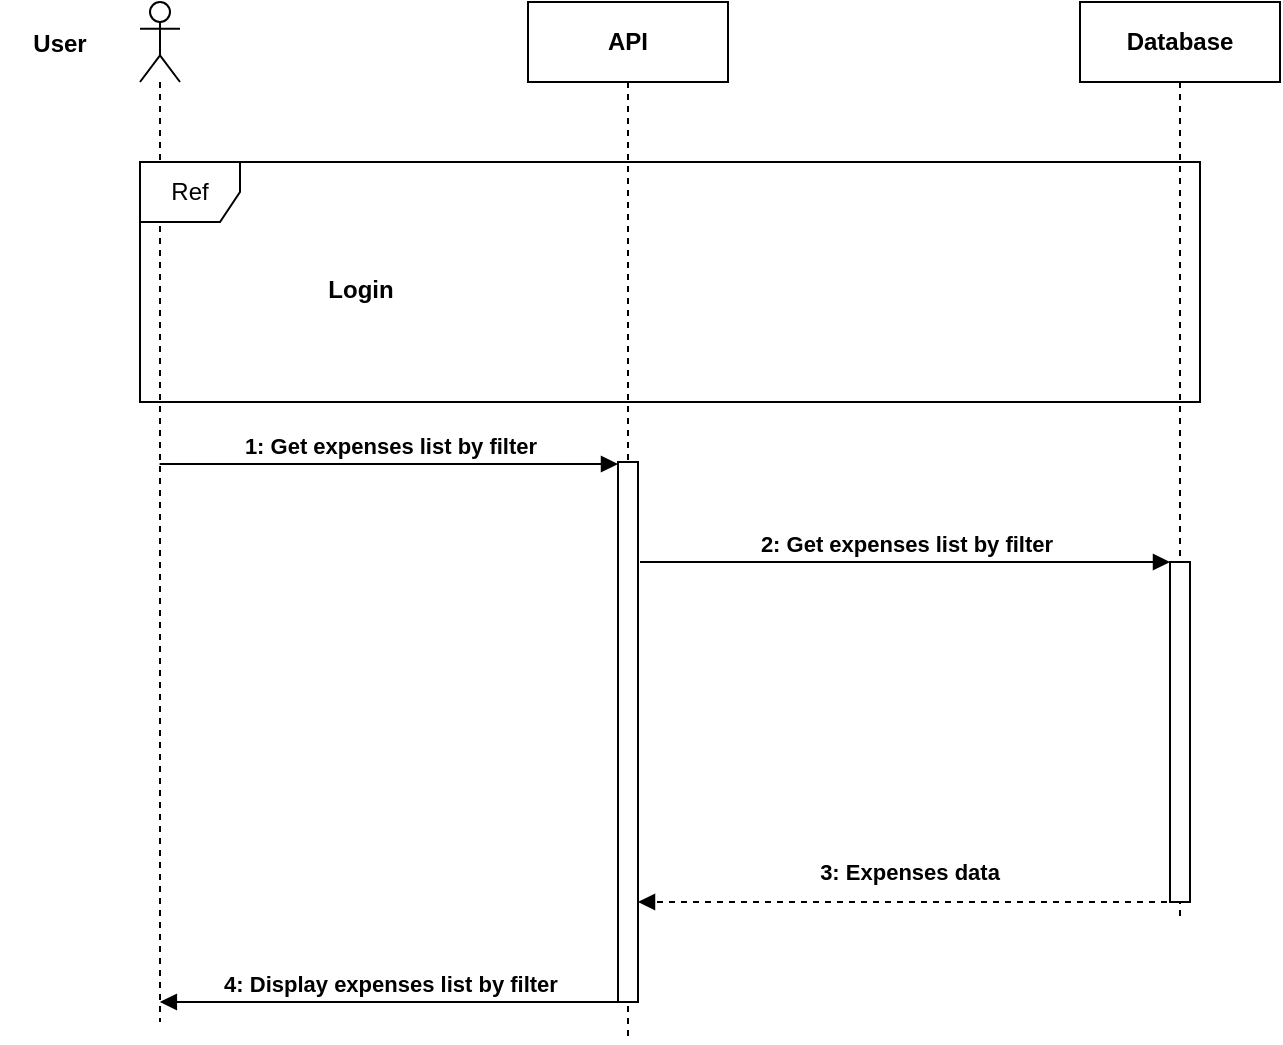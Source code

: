<mxfile version="24.7.8">
  <diagram name="Page-1" id="OkES0j9QyaRmcPsbx9Kx">
    <mxGraphModel dx="819" dy="505" grid="1" gridSize="10" guides="1" tooltips="1" connect="1" arrows="1" fold="1" page="1" pageScale="1" pageWidth="827" pageHeight="1169" math="0" shadow="0">
      <root>
        <mxCell id="0" />
        <mxCell id="1" parent="0" />
        <mxCell id="vm7k-6KVPlTNFXbeIAIQ-1" value="API" style="shape=umlLifeline;perimeter=lifelinePerimeter;whiteSpace=wrap;html=1;container=1;dropTarget=0;collapsible=0;recursiveResize=0;outlineConnect=0;portConstraint=eastwest;newEdgeStyle={&quot;edgeStyle&quot;:&quot;elbowEdgeStyle&quot;,&quot;elbow&quot;:&quot;vertical&quot;,&quot;curved&quot;:0,&quot;rounded&quot;:0};fontStyle=1" vertex="1" parent="1">
          <mxGeometry x="364" y="240" width="100" height="520" as="geometry" />
        </mxCell>
        <mxCell id="vm7k-6KVPlTNFXbeIAIQ-2" value="" style="html=1;points=[[0,0,0,0,5],[0,1,0,0,-5],[1,0,0,0,5],[1,1,0,0,-5]];perimeter=orthogonalPerimeter;outlineConnect=0;targetShapes=umlLifeline;portConstraint=eastwest;newEdgeStyle={&quot;curved&quot;:0,&quot;rounded&quot;:0};" vertex="1" parent="vm7k-6KVPlTNFXbeIAIQ-1">
          <mxGeometry x="45" y="230" width="10" height="270" as="geometry" />
        </mxCell>
        <mxCell id="vm7k-6KVPlTNFXbeIAIQ-3" value="Database" style="shape=umlLifeline;perimeter=lifelinePerimeter;whiteSpace=wrap;html=1;container=1;dropTarget=0;collapsible=0;recursiveResize=0;outlineConnect=0;portConstraint=eastwest;newEdgeStyle={&quot;edgeStyle&quot;:&quot;elbowEdgeStyle&quot;,&quot;elbow&quot;:&quot;vertical&quot;,&quot;curved&quot;:0,&quot;rounded&quot;:0};fontStyle=1" vertex="1" parent="1">
          <mxGeometry x="640" y="240" width="100" height="460" as="geometry" />
        </mxCell>
        <mxCell id="vm7k-6KVPlTNFXbeIAIQ-4" value="" style="html=1;points=[[0,0,0,0,5],[0,1,0,0,-5],[1,0,0,0,5],[1,1,0,0,-5]];perimeter=orthogonalPerimeter;outlineConnect=0;targetShapes=umlLifeline;portConstraint=eastwest;newEdgeStyle={&quot;curved&quot;:0,&quot;rounded&quot;:0};" vertex="1" parent="vm7k-6KVPlTNFXbeIAIQ-3">
          <mxGeometry x="45" y="280" width="10" height="170" as="geometry" />
        </mxCell>
        <mxCell id="vm7k-6KVPlTNFXbeIAIQ-5" value="" style="shape=umlLifeline;perimeter=lifelinePerimeter;whiteSpace=wrap;html=1;container=1;dropTarget=0;collapsible=0;recursiveResize=0;outlineConnect=0;portConstraint=eastwest;newEdgeStyle={&quot;curved&quot;:0,&quot;rounded&quot;:0};participant=umlActor;" vertex="1" parent="1">
          <mxGeometry x="170" y="240" width="20" height="510" as="geometry" />
        </mxCell>
        <mxCell id="vm7k-6KVPlTNFXbeIAIQ-6" value="User" style="text;html=1;align=center;verticalAlign=middle;whiteSpace=wrap;rounded=0;fontStyle=1" vertex="1" parent="1">
          <mxGeometry x="100" y="246" width="60" height="30" as="geometry" />
        </mxCell>
        <mxCell id="vm7k-6KVPlTNFXbeIAIQ-7" value="Ref" style="shape=umlFrame;whiteSpace=wrap;html=1;pointerEvents=0;recursiveResize=0;container=1;collapsible=0;width=50;" vertex="1" parent="1">
          <mxGeometry x="170" y="320" width="530" height="120" as="geometry" />
        </mxCell>
        <mxCell id="vm7k-6KVPlTNFXbeIAIQ-8" value="Login" style="text;align=center;html=1;fontStyle=1" vertex="1" parent="vm7k-6KVPlTNFXbeIAIQ-7">
          <mxGeometry width="100" height="20" relative="1" as="geometry">
            <mxPoint x="60" y="50" as="offset" />
          </mxGeometry>
        </mxCell>
        <mxCell id="vm7k-6KVPlTNFXbeIAIQ-9" value="1: Get expenses list by filter" style="html=1;verticalAlign=bottom;endArrow=block;curved=0;rounded=0;fontStyle=1" edge="1" parent="1">
          <mxGeometry x="0.002" width="80" relative="1" as="geometry">
            <mxPoint x="179.81" y="471" as="sourcePoint" />
            <mxPoint x="409" y="471" as="targetPoint" />
            <mxPoint as="offset" />
          </mxGeometry>
        </mxCell>
        <mxCell id="vm7k-6KVPlTNFXbeIAIQ-10" value="2: Get expenses list by filter" style="html=1;verticalAlign=bottom;endArrow=block;curved=0;rounded=0;fontStyle=1" edge="1" parent="1" target="vm7k-6KVPlTNFXbeIAIQ-4">
          <mxGeometry width="80" relative="1" as="geometry">
            <mxPoint x="420" y="520" as="sourcePoint" />
            <mxPoint x="590" y="520.0" as="targetPoint" />
          </mxGeometry>
        </mxCell>
        <mxCell id="vm7k-6KVPlTNFXbeIAIQ-11" value="" style="html=1;verticalAlign=bottom;labelBackgroundColor=none;endArrow=block;endFill=1;dashed=1;rounded=0;" edge="1" parent="1">
          <mxGeometry width="160" relative="1" as="geometry">
            <mxPoint x="689.5" y="690" as="sourcePoint" />
            <mxPoint x="419" y="690" as="targetPoint" />
          </mxGeometry>
        </mxCell>
        <mxCell id="vm7k-6KVPlTNFXbeIAIQ-12" value="3: Expenses data" style="text;html=1;align=center;verticalAlign=middle;whiteSpace=wrap;rounded=0;fontSize=11;fontStyle=1" vertex="1" parent="1">
          <mxGeometry x="500" y="660" width="110" height="30" as="geometry" />
        </mxCell>
        <mxCell id="vm7k-6KVPlTNFXbeIAIQ-13" value="4: Display expenses list by filter" style="html=1;verticalAlign=bottom;endArrow=block;curved=0;rounded=0;fontStyle=1" edge="1" parent="1">
          <mxGeometry x="0.001" width="80" relative="1" as="geometry">
            <mxPoint x="409" y="740" as="sourcePoint" />
            <mxPoint x="179.929" y="740" as="targetPoint" />
            <mxPoint as="offset" />
          </mxGeometry>
        </mxCell>
      </root>
    </mxGraphModel>
  </diagram>
</mxfile>
